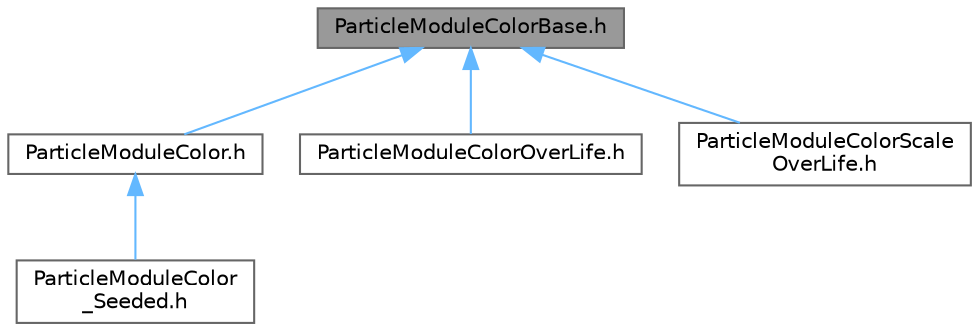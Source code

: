 digraph "ParticleModuleColorBase.h"
{
 // INTERACTIVE_SVG=YES
 // LATEX_PDF_SIZE
  bgcolor="transparent";
  edge [fontname=Helvetica,fontsize=10,labelfontname=Helvetica,labelfontsize=10];
  node [fontname=Helvetica,fontsize=10,shape=box,height=0.2,width=0.4];
  Node1 [id="Node000001",label="ParticleModuleColorBase.h",height=0.2,width=0.4,color="gray40", fillcolor="grey60", style="filled", fontcolor="black",tooltip=" "];
  Node1 -> Node2 [id="edge1_Node000001_Node000002",dir="back",color="steelblue1",style="solid",tooltip=" "];
  Node2 [id="Node000002",label="ParticleModuleColor.h",height=0.2,width=0.4,color="grey40", fillcolor="white", style="filled",URL="$dd/d54/ParticleModuleColor_8h.html",tooltip=" "];
  Node2 -> Node3 [id="edge2_Node000002_Node000003",dir="back",color="steelblue1",style="solid",tooltip=" "];
  Node3 [id="Node000003",label="ParticleModuleColor\l_Seeded.h",height=0.2,width=0.4,color="grey40", fillcolor="white", style="filled",URL="$d9/d67/ParticleModuleColor__Seeded_8h.html",tooltip=" "];
  Node1 -> Node4 [id="edge3_Node000001_Node000004",dir="back",color="steelblue1",style="solid",tooltip=" "];
  Node4 [id="Node000004",label="ParticleModuleColorOverLife.h",height=0.2,width=0.4,color="grey40", fillcolor="white", style="filled",URL="$d3/d60/ParticleModuleColorOverLife_8h.html",tooltip=" "];
  Node1 -> Node5 [id="edge4_Node000001_Node000005",dir="back",color="steelblue1",style="solid",tooltip=" "];
  Node5 [id="Node000005",label="ParticleModuleColorScale\lOverLife.h",height=0.2,width=0.4,color="grey40", fillcolor="white", style="filled",URL="$d0/deb/ParticleModuleColorScaleOverLife_8h.html",tooltip=" "];
}
